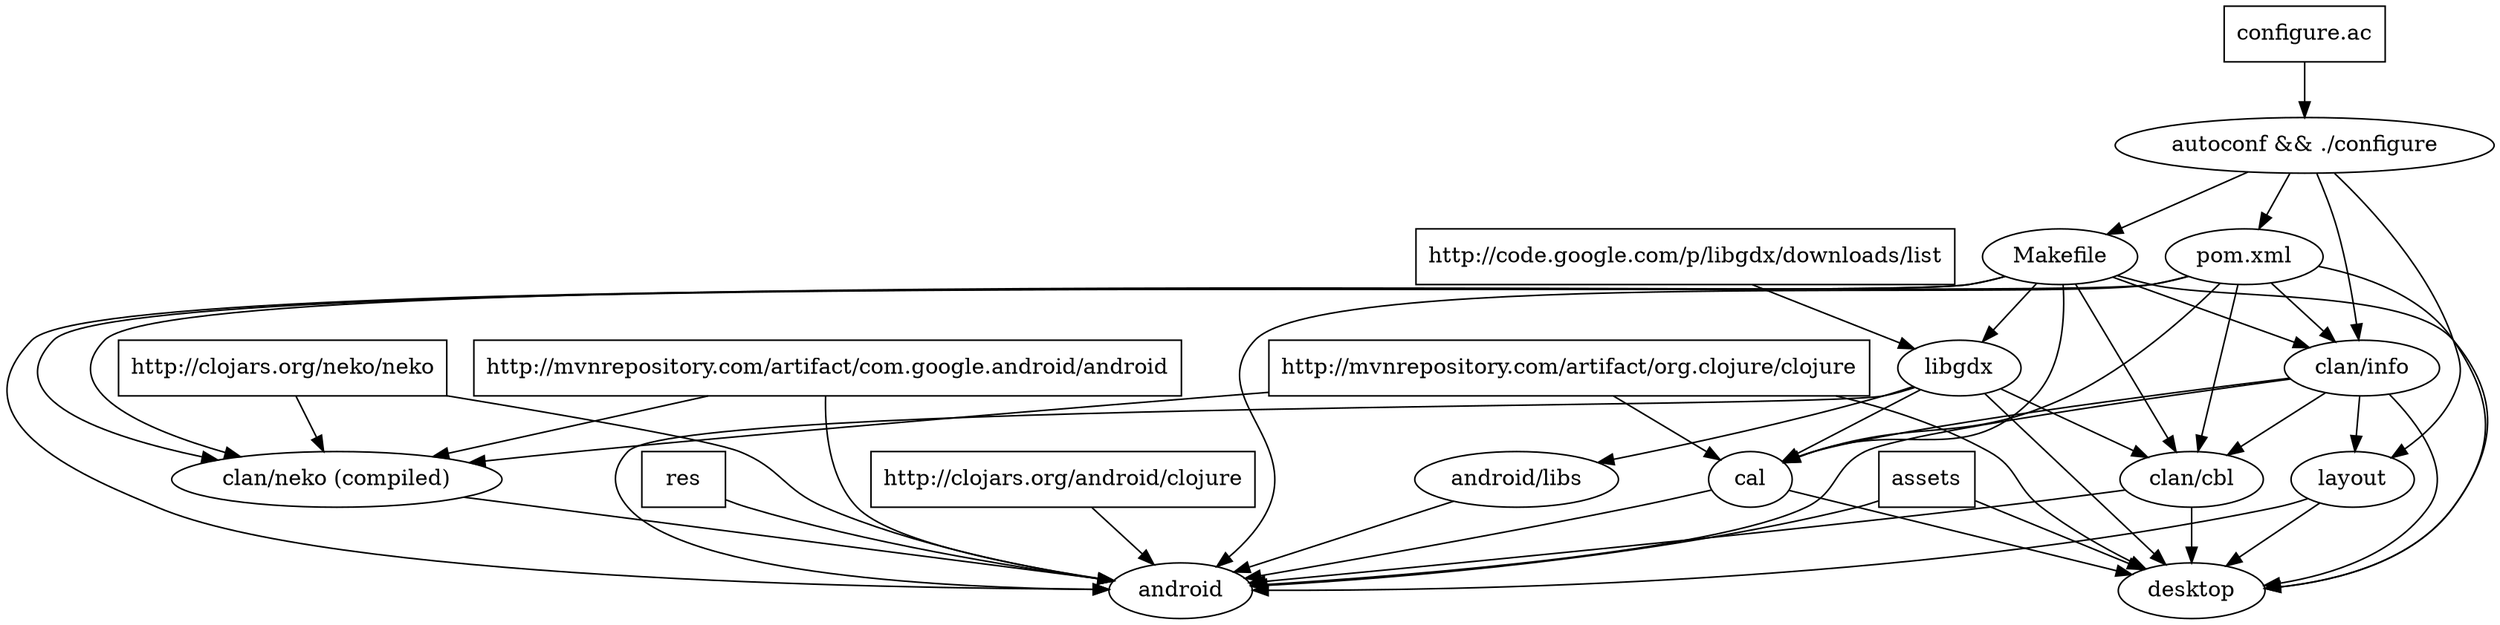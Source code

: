 digraph "dependency-graph of CLAN" {
  // beginning node
  libgdx_download [shape=box,label="http://code.google.com/p/libgdx/downloads/list"];
  org_clojure [shape=box,label="http://mvnrepository.com/artifact/org.clojure/clojure"];
  android_clojure [shape=box,label="http://clojars.org/android/clojure"];
  android [shape=box,label="http://mvnrepository.com/artifact/com.google.android/android"];
  neko [shape=box,label="http://clojars.org/neko/neko"];
  configure_ac [shape=box,label="configure.ac"];
  assets [shape=box];
  res [shape=box];

  // misc node
  autoconf [label="autoconf && ./configure"];
  pom_xml [label="pom.xml"];
  clan_info [label="clan/info"];
  clan_neko [label="clan/neko (compiled)"];
  clan_cbl [label="clan/cbl"];
  clan_desktop [label="desktop"];
  libgdx_android_natives [label="android/libs"];
  clan_android [label="android"];

  /* ---------------------------------------------------------------- */

  /* autoconf && ./configure */
  configure_ac -> autoconf;

  autoconf -> Makefile;
  autoconf -> pom_xml;
  autoconf -> clan_info;
  autoconf -> layout;

  /* make dep */
  libgdx_download -> libgdx;
  Makefile -> libgdx;

  libgdx -> libgdx_android_natives;

  Makefile -> clan_neko;
  pom_xml -> clan_neko;
  org_clojure -> clan_neko;
  android -> clan_neko;
  neko -> clan_neko;

  /* make info */
  Makefile -> clan_info;
  pom_xml -> clan_info;

  /* make layout */
  clan_info -> layout;

  /* make cbl */
  Makefile -> clan_cbl;
  pom_xml -> clan_cbl;
  clan_info -> clan_cbl;
  libgdx -> clan_cbl;

  /* make cal */
  Makefile -> cal;
  pom_xml -> cal;
  clan_info -> cal;
  org_clojure -> cal;
  libgdx -> cal;

  /* make jar */
  org_clojure -> clan_desktop;
  assets -> clan_desktop;
  Makefile -> clan_desktop;
  pom_xml -> clan_desktop;
  clan_info -> clan_desktop;
  layout -> clan_desktop;
  libgdx -> clan_desktop;
  cal -> clan_desktop;
  clan_cbl -> clan_desktop;

  /* make apk */
  android_clojure ->clan_android;
  android ->clan_android;
  neko ->clan_android;
  assets ->clan_android;
  res ->clan_android;
  Makefile -> clan_android;
  pom_xml -> clan_android;
  clan_info -> clan_android;
  layout -> clan_android;
  libgdx -> clan_android;
  clan_neko -> clan_android;
  cal -> clan_android;
  clan_cbl -> clan_android;
  libgdx_android_natives -> clan_android;
}

